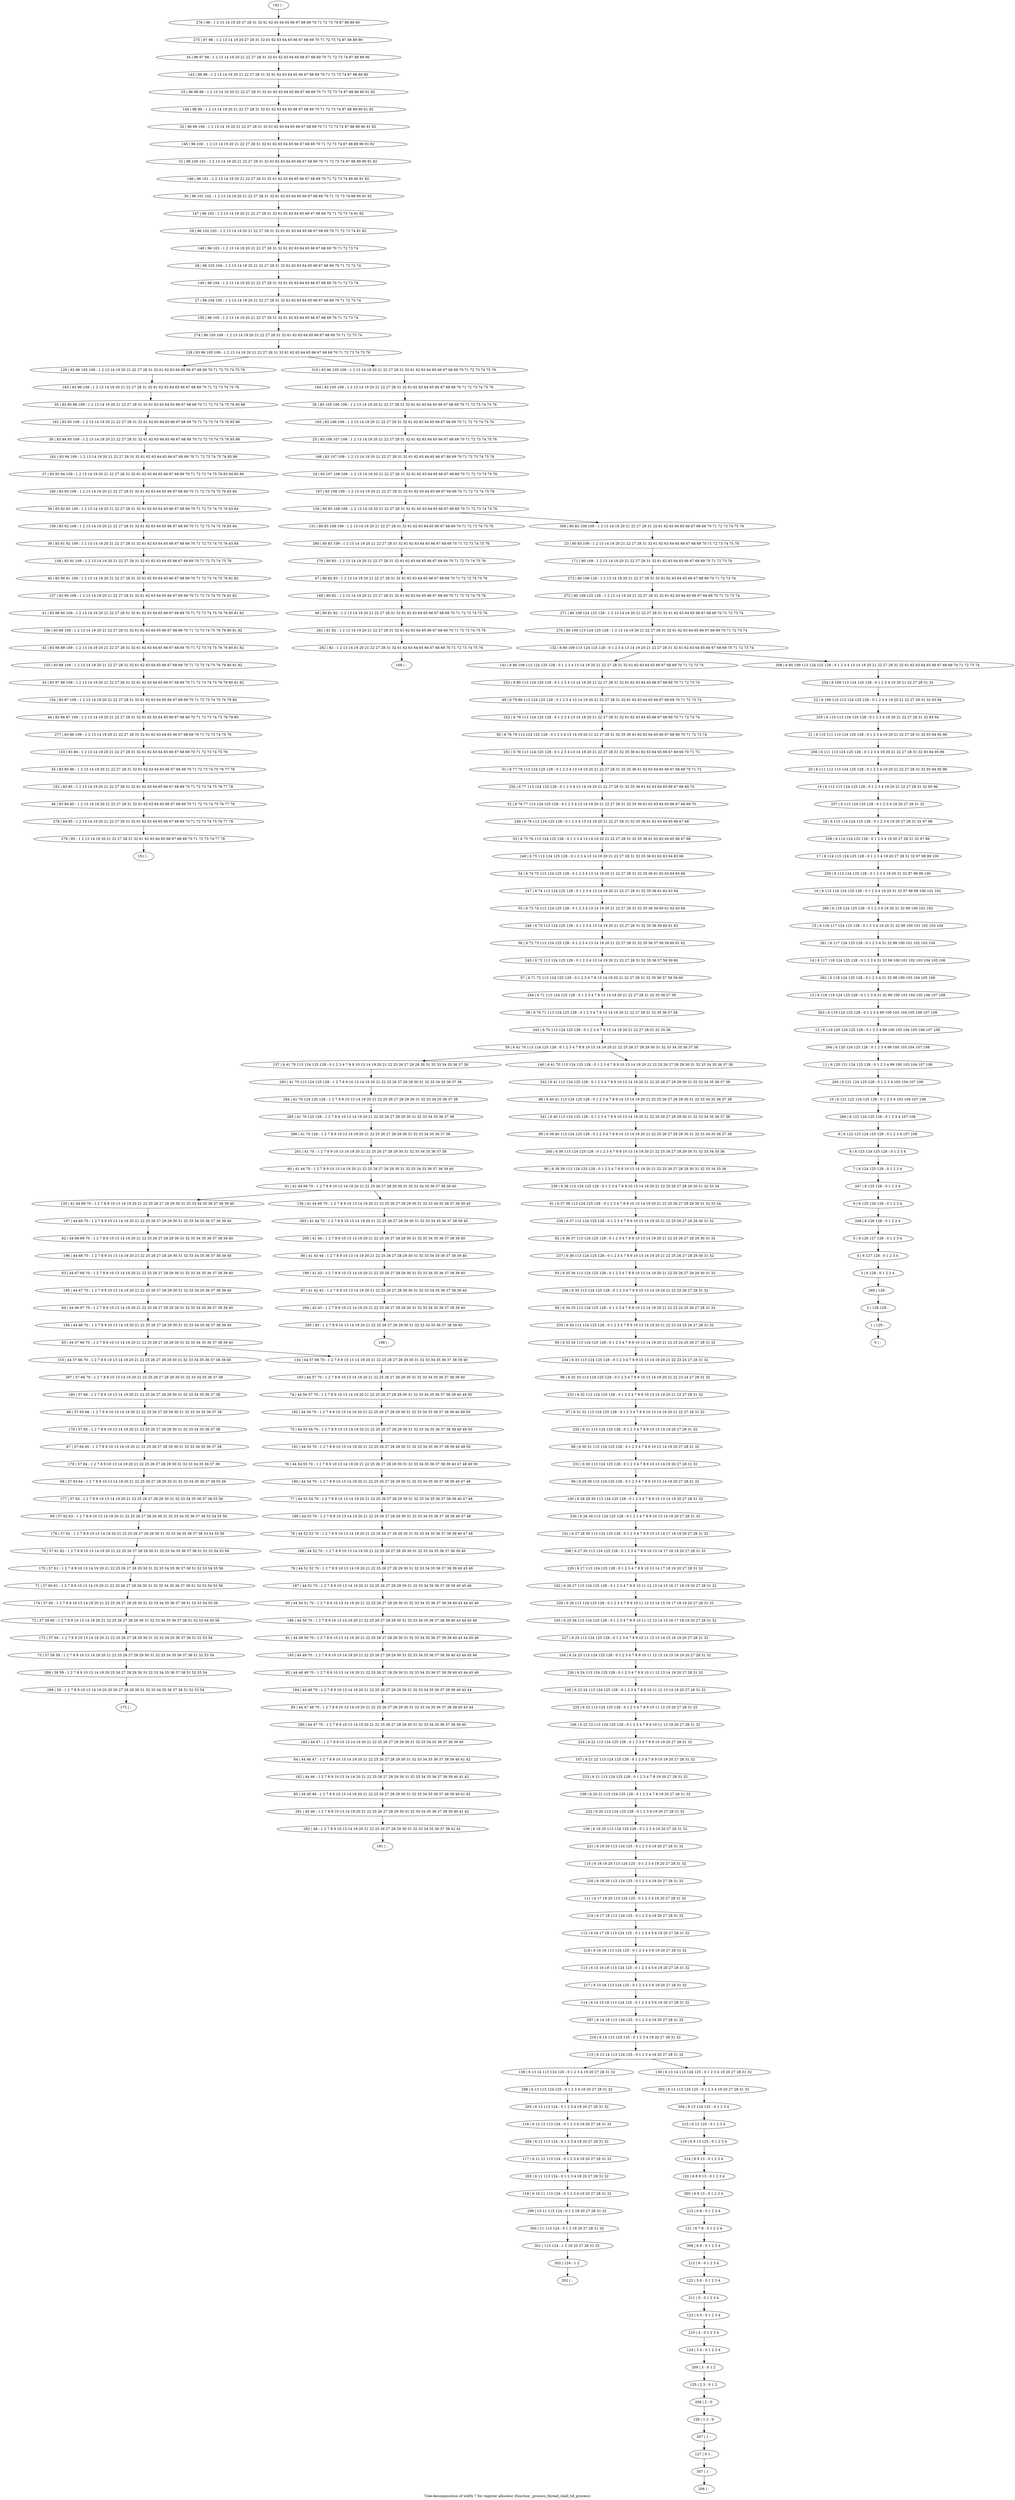 digraph G {
graph [label="Tree-decomposition of width 7 for register allocator (function _process_thread_shell_hd_process)"]
0[label="0 | : "];
1[label="1 | 129 : "];
2[label="2 | 128 129 : "];
3[label="3 | 6 128 : 0 1 2 3 4 "];
4[label="4 | 6 127 128 : 0 1 2 3 4 "];
5[label="5 | 6 126 127 128 : 0 1 2 3 4 "];
6[label="6 | 6 125 126 128 : 0 1 2 3 4 "];
7[label="7 | 6 124 125 128 : 0 1 2 3 4 "];
8[label="8 | 6 123 124 125 128 : 0 1 2 3 4 "];
9[label="9 | 6 122 123 124 125 128 : 0 1 2 3 4 107 108 "];
10[label="10 | 6 121 122 124 125 128 : 0 1 2 3 4 103 104 107 108 "];
11[label="11 | 6 120 121 124 125 128 : 0 1 2 3 4 99 100 103 104 107 108 "];
12[label="12 | 6 119 120 124 125 128 : 0 1 2 3 4 99 100 103 104 105 106 107 108 "];
13[label="13 | 6 118 119 124 125 128 : 0 1 2 3 4 31 32 99 100 103 104 105 106 107 108 "];
14[label="14 | 6 117 118 124 125 128 : 0 1 2 3 4 31 32 99 100 101 102 103 104 105 106 "];
15[label="15 | 6 116 117 124 125 128 : 0 1 2 3 4 19 20 31 32 99 100 101 102 103 104 "];
16[label="16 | 6 115 116 124 125 128 : 0 1 2 3 4 19 20 31 32 97 98 99 100 101 102 "];
17[label="17 | 6 114 115 124 125 128 : 0 1 2 3 4 19 20 27 28 31 32 97 98 99 100 "];
18[label="18 | 6 113 114 124 125 128 : 0 1 2 3 4 19 20 27 28 31 32 97 98 "];
19[label="19 | 6 112 113 124 125 128 : 0 1 2 3 4 19 20 21 22 27 28 31 32 95 96 "];
20[label="20 | 6 111 112 113 124 125 128 : 0 1 2 3 4 19 20 21 22 27 28 31 32 93 94 95 96 "];
21[label="21 | 6 110 111 113 124 125 128 : 0 1 2 3 4 19 20 21 22 27 28 31 32 93 94 95 96 "];
22[label="22 | 6 109 110 113 124 125 128 : 0 1 2 3 4 19 20 21 22 27 28 31 32 93 94 "];
23[label="23 | 80 83 109 : 1 2 13 14 19 20 21 22 27 28 31 32 61 62 63 64 65 66 67 68 69 70 71 72 73 74 75 76 "];
24[label="24 | 83 107 108 109 : 1 2 13 14 19 20 21 22 27 28 31 32 61 62 63 64 65 66 67 68 69 70 71 72 73 74 75 76 "];
25[label="25 | 83 106 107 109 : 1 2 13 14 19 20 21 22 27 28 31 32 61 62 63 64 65 66 67 68 69 70 71 72 73 74 75 76 "];
26[label="26 | 83 105 106 109 : 1 2 13 14 19 20 21 22 27 28 31 32 61 62 63 64 65 66 67 68 69 70 71 72 73 74 75 76 "];
27[label="27 | 96 104 105 : 1 2 13 14 19 20 21 22 27 28 31 32 61 62 63 64 65 66 67 68 69 70 71 72 73 74 "];
28[label="28 | 96 103 104 : 1 2 13 14 19 20 21 22 27 28 31 32 61 62 63 64 65 66 67 68 69 70 71 72 73 74 "];
29[label="29 | 96 102 103 : 1 2 13 14 19 20 21 22 27 28 31 32 61 62 63 64 65 66 67 68 69 70 71 72 73 74 91 92 "];
30[label="30 | 96 101 102 : 1 2 13 14 19 20 21 22 27 28 31 32 61 62 63 64 65 66 67 68 69 70 71 72 73 74 89 90 91 92 "];
31[label="31 | 96 100 101 : 1 2 13 14 19 20 21 22 27 28 31 32 61 62 63 64 65 66 67 68 69 70 71 72 73 74 87 88 89 90 91 92 "];
32[label="32 | 96 99 100 : 1 2 13 14 19 20 21 22 27 28 31 32 61 62 63 64 65 66 67 68 69 70 71 72 73 74 87 88 89 90 91 92 "];
33[label="33 | 96 98 99 : 1 2 13 14 19 20 21 22 27 28 31 32 61 62 63 64 65 66 67 68 69 70 71 72 73 74 87 88 89 90 91 92 "];
34[label="34 | 96 97 98 : 1 2 13 14 19 20 21 22 27 28 31 32 61 62 63 64 65 66 67 68 69 70 71 72 73 74 87 88 89 90 "];
35[label="35 | 83 95 96 109 : 1 2 13 14 19 20 21 22 27 28 31 32 61 62 63 64 65 66 67 68 69 70 71 72 73 74 75 76 85 86 "];
36[label="36 | 83 94 95 109 : 1 2 13 14 19 20 21 22 27 28 31 32 61 62 63 64 65 66 67 68 69 70 71 72 73 74 75 76 85 86 "];
37[label="37 | 83 93 94 109 : 1 2 13 14 19 20 21 22 27 28 31 32 61 62 63 64 65 66 67 68 69 70 71 72 73 74 75 76 83 84 85 86 "];
38[label="38 | 83 92 93 109 : 1 2 13 14 19 20 21 22 27 28 31 32 61 62 63 64 65 66 67 68 69 70 71 72 73 74 75 76 83 84 "];
39[label="39 | 83 91 92 109 : 1 2 13 14 19 20 21 22 27 28 31 32 61 62 63 64 65 66 67 68 69 70 71 72 73 74 75 76 83 84 "];
40[label="40 | 83 90 91 109 : 1 2 13 14 19 20 21 22 27 28 31 32 61 62 63 64 65 66 67 68 69 70 71 72 73 74 75 76 81 82 "];
41[label="41 | 83 89 90 109 : 1 2 13 14 19 20 21 22 27 28 31 32 61 62 63 64 65 66 67 68 69 70 71 72 73 74 75 76 79 80 81 82 "];
42[label="42 | 83 88 89 109 : 1 2 13 14 19 20 21 22 27 28 31 32 61 62 63 64 65 66 67 68 69 70 71 72 73 74 75 76 79 80 81 82 "];
43[label="43 | 83 87 88 109 : 1 2 13 14 19 20 21 22 27 28 31 32 61 62 63 64 65 66 67 68 69 70 71 72 73 74 75 76 79 80 81 82 "];
44[label="44 | 83 86 87 109 : 1 2 13 14 19 20 21 22 27 28 31 32 61 62 63 64 65 66 67 68 69 70 71 72 73 74 75 76 79 80 "];
45[label="45 | 83 85 86 : 1 2 13 14 19 20 21 22 27 28 31 32 61 62 63 64 65 66 67 68 69 70 71 72 73 74 75 76 77 78 "];
46[label="46 | 83 84 85 : 1 2 13 14 19 20 21 22 27 28 31 32 61 62 63 64 65 66 67 68 69 70 71 72 73 74 75 76 77 78 "];
47[label="47 | 80 82 83 : 1 2 13 14 19 20 21 22 27 28 31 32 61 62 63 64 65 66 67 68 69 70 71 72 73 74 75 76 "];
48[label="48 | 80 81 82 : 1 2 13 14 19 20 21 22 27 28 31 32 61 62 63 64 65 66 67 68 69 70 71 72 73 74 75 76 "];
49[label="49 | 6 79 80 113 124 125 128 : 0 1 2 3 4 13 14 19 20 21 22 27 28 31 32 61 62 63 64 65 66 67 68 69 70 71 72 73 74 "];
50[label="50 | 6 78 79 113 124 125 128 : 0 1 2 3 4 13 14 19 20 21 22 27 28 31 32 35 36 61 62 63 64 65 66 67 68 69 70 71 72 73 74 "];
51[label="51 | 6 77 78 113 124 125 128 : 0 1 2 3 4 13 14 19 20 21 22 27 28 31 32 35 36 61 62 63 64 65 66 67 68 69 70 71 72 "];
52[label="52 | 6 76 77 113 124 125 128 : 0 1 2 3 4 13 14 19 20 21 22 27 28 31 32 35 36 61 62 63 64 65 66 67 68 69 70 "];
53[label="53 | 6 75 76 113 124 125 128 : 0 1 2 3 4 13 14 19 20 21 22 27 28 31 32 35 36 61 62 63 64 65 66 67 68 "];
54[label="54 | 6 74 75 113 124 125 128 : 0 1 2 3 4 13 14 19 20 21 22 27 28 31 32 35 36 61 62 63 64 65 66 "];
55[label="55 | 6 73 74 113 124 125 128 : 0 1 2 3 4 13 14 19 20 21 22 27 28 31 32 35 36 59 60 61 62 63 64 "];
56[label="56 | 6 72 73 113 124 125 128 : 0 1 2 3 4 13 14 19 20 21 22 27 28 31 32 35 36 57 58 59 60 61 62 "];
57[label="57 | 6 71 72 113 124 125 128 : 0 1 2 3 4 7 8 13 14 19 20 21 22 27 28 31 32 35 36 57 58 59 60 "];
58[label="58 | 6 70 71 113 124 125 128 : 0 1 2 3 4 7 8 13 14 19 20 21 22 27 28 31 32 35 36 57 58 "];
59[label="59 | 6 41 70 113 124 125 128 : 0 1 2 3 4 7 8 9 10 13 14 19 20 21 22 25 26 27 28 29 30 31 32 33 34 35 36 37 38 "];
60[label="60 | 41 44 70 : 1 2 7 8 9 10 13 14 19 20 21 22 25 26 27 28 29 30 31 32 33 34 35 36 37 38 39 40 "];
61[label="61 | 41 44 69 70 : 1 2 7 8 9 10 13 14 19 20 21 22 25 26 27 28 29 30 31 32 33 34 35 36 37 38 39 40 "];
62[label="62 | 44 68 69 70 : 1 2 7 8 9 10 13 14 19 20 21 22 25 26 27 28 29 30 31 32 33 34 35 36 37 38 39 40 "];
63[label="63 | 44 67 68 70 : 1 2 7 8 9 10 13 14 19 20 21 22 25 26 27 28 29 30 31 32 33 34 35 36 37 38 39 40 "];
64[label="64 | 44 66 67 70 : 1 2 7 8 9 10 13 14 19 20 21 22 25 26 27 28 29 30 31 32 33 34 35 36 37 38 39 40 "];
65[label="65 | 44 57 66 70 : 1 2 7 8 9 10 13 14 19 20 21 22 25 26 27 28 29 30 31 32 33 34 35 36 37 38 39 40 "];
66[label="66 | 57 65 66 : 1 2 7 8 9 10 13 14 19 20 21 22 25 26 27 28 29 30 31 32 33 34 35 36 37 38 "];
67[label="67 | 57 64 65 : 1 2 7 8 9 10 13 14 19 20 21 22 25 26 27 28 29 30 31 32 33 34 35 36 37 38 "];
68[label="68 | 57 63 64 : 1 2 7 8 9 10 13 14 19 20 21 22 25 26 27 28 29 30 31 32 33 34 35 36 37 38 55 56 "];
69[label="69 | 57 62 63 : 1 2 7 8 9 10 13 14 19 20 21 22 25 26 27 28 29 30 31 32 33 34 35 36 37 38 53 54 55 56 "];
70[label="70 | 57 61 62 : 1 2 7 8 9 10 13 14 19 20 21 22 25 26 27 28 29 30 31 32 33 34 35 36 37 38 51 52 53 54 55 56 "];
71[label="71 | 57 60 61 : 1 2 7 8 9 10 13 14 19 20 21 22 25 26 27 28 29 30 31 32 33 34 35 36 37 38 51 52 53 54 55 56 "];
72[label="72 | 57 59 60 : 1 2 7 8 9 10 13 14 19 20 21 22 25 26 27 28 29 30 31 32 33 34 35 36 37 38 51 52 53 54 55 56 "];
73[label="73 | 57 58 59 : 1 2 7 8 9 10 13 14 19 20 21 22 25 26 27 28 29 30 31 32 33 34 35 36 37 38 51 52 53 54 "];
74[label="74 | 44 56 57 70 : 1 2 7 8 9 10 13 14 19 20 21 22 25 26 27 28 29 30 31 32 33 34 35 36 37 38 39 40 49 50 "];
75[label="75 | 44 55 56 70 : 1 2 7 8 9 10 13 14 19 20 21 22 25 26 27 28 29 30 31 32 33 34 35 36 37 38 39 40 49 50 "];
76[label="76 | 44 54 55 70 : 1 2 7 8 9 10 13 14 19 20 21 22 25 26 27 28 29 30 31 32 33 34 35 36 37 38 39 40 47 48 49 50 "];
77[label="77 | 44 53 54 70 : 1 2 7 8 9 10 13 14 19 20 21 22 25 26 27 28 29 30 31 32 33 34 35 36 37 38 39 40 47 48 "];
78[label="78 | 44 52 53 70 : 1 2 7 8 9 10 13 14 19 20 21 22 25 26 27 28 29 30 31 32 33 34 35 36 37 38 39 40 47 48 "];
79[label="79 | 44 51 52 70 : 1 2 7 8 9 10 13 14 19 20 21 22 25 26 27 28 29 30 31 32 33 34 35 36 37 38 39 40 45 46 "];
80[label="80 | 44 50 51 70 : 1 2 7 8 9 10 13 14 19 20 21 22 25 26 27 28 29 30 31 32 33 34 35 36 37 38 39 40 43 44 45 46 "];
81[label="81 | 44 49 50 70 : 1 2 7 8 9 10 13 14 19 20 21 22 25 26 27 28 29 30 31 32 33 34 35 36 37 38 39 40 43 44 45 46 "];
82[label="82 | 44 48 49 70 : 1 2 7 8 9 10 13 14 19 20 21 22 25 26 27 28 29 30 31 32 33 34 35 36 37 38 39 40 43 44 45 46 "];
83[label="83 | 44 47 48 70 : 1 2 7 8 9 10 13 14 19 20 21 22 25 26 27 28 29 30 31 32 33 34 35 36 37 38 39 40 43 44 "];
84[label="84 | 44 46 47 : 1 2 7 8 9 10 13 14 19 20 21 22 25 26 27 28 29 30 31 32 33 34 35 36 37 38 39 40 41 42 "];
85[label="85 | 44 45 46 : 1 2 7 8 9 10 13 14 19 20 21 22 25 26 27 28 29 30 31 32 33 34 35 36 37 38 39 40 41 42 "];
86[label="86 | 41 43 44 : 1 2 7 8 9 10 13 14 19 20 21 22 25 26 27 28 29 30 31 32 33 34 35 36 37 38 39 40 "];
87[label="87 | 41 42 43 : 1 2 7 8 9 10 13 14 19 20 21 22 25 26 27 28 29 30 31 32 33 34 35 36 37 38 39 40 "];
88[label="88 | 6 40 41 113 124 125 128 : 0 1 2 3 4 7 8 9 10 13 14 19 20 21 22 25 26 27 28 29 30 31 32 33 34 35 36 37 38 "];
89[label="89 | 6 39 40 113 124 125 128 : 0 1 2 3 4 7 8 9 10 13 14 19 20 21 22 25 26 27 28 29 30 31 32 33 34 35 36 37 38 "];
90[label="90 | 6 38 39 113 124 125 128 : 0 1 2 3 4 7 8 9 10 13 14 19 20 21 22 25 26 27 28 29 30 31 32 33 34 35 36 "];
91[label="91 | 6 37 38 113 124 125 128 : 0 1 2 3 4 7 8 9 10 13 14 19 20 21 22 25 26 27 28 29 30 31 32 33 34 "];
92[label="92 | 6 36 37 113 124 125 128 : 0 1 2 3 4 7 8 9 10 13 14 19 20 21 22 25 26 27 28 29 30 31 32 "];
93[label="93 | 6 35 36 113 124 125 128 : 0 1 2 3 4 7 8 9 10 13 14 19 20 21 22 25 26 27 28 29 30 31 32 "];
94[label="94 | 6 34 35 113 124 125 128 : 0 1 2 3 4 7 8 9 10 13 14 19 20 21 22 23 24 25 26 27 28 31 32 "];
95[label="95 | 6 33 34 113 124 125 128 : 0 1 2 3 4 7 8 9 10 13 14 19 20 21 22 23 24 25 26 27 28 31 32 "];
96[label="96 | 6 32 33 113 124 125 128 : 0 1 2 3 4 7 8 9 10 13 14 19 20 21 22 23 24 27 28 31 32 "];
97[label="97 | 6 31 32 113 124 125 128 : 0 1 2 3 4 7 8 9 10 13 14 19 20 21 22 27 28 31 32 "];
98[label="98 | 6 30 31 113 124 125 128 : 0 1 2 3 4 7 8 9 10 13 14 19 20 27 28 31 32 "];
99[label="99 | 6 29 30 113 124 125 128 : 0 1 2 3 4 7 8 9 10 13 14 19 20 27 28 31 32 "];
100[label="100 | 6 28 29 30 113 124 125 128 : 0 1 2 3 4 7 8 9 10 13 14 19 20 27 28 31 32 "];
101[label="101 | 6 27 28 30 113 124 125 128 : 0 1 2 3 4 7 8 9 10 13 14 17 18 19 20 27 28 31 32 "];
102[label="102 | 6 26 27 113 124 125 128 : 0 1 2 3 4 7 8 9 10 11 12 13 14 15 16 17 18 19 20 27 28 31 32 "];
103[label="103 | 6 25 26 113 124 125 128 : 0 1 2 3 4 7 8 9 10 11 12 13 14 15 16 17 18 19 20 27 28 31 32 "];
104[label="104 | 6 24 25 113 124 125 128 : 0 1 2 3 4 7 8 9 10 11 12 13 14 15 16 19 20 27 28 31 32 "];
105[label="105 | 6 23 24 113 124 125 128 : 0 1 2 3 4 7 8 9 10 11 12 13 14 19 20 27 28 31 32 "];
106[label="106 | 6 22 23 113 124 125 128 : 0 1 2 3 4 7 8 9 10 11 12 19 20 27 28 31 32 "];
107[label="107 | 6 21 22 113 124 125 128 : 0 1 2 3 4 7 8 9 10 19 20 27 28 31 32 "];
108[label="108 | 6 20 21 113 124 125 128 : 0 1 2 3 4 7 8 19 20 27 28 31 32 "];
109[label="109 | 6 19 20 113 124 125 128 : 0 1 2 3 4 19 20 27 28 31 32 "];
110[label="110 | 6 18 19 20 113 124 125 : 0 1 2 3 4 19 20 27 28 31 32 "];
111[label="111 | 6 17 18 20 113 124 125 : 0 1 2 3 4 19 20 27 28 31 32 "];
112[label="112 | 6 16 17 18 113 124 125 : 0 1 2 3 4 5 6 19 20 27 28 31 32 "];
113[label="113 | 6 15 16 18 113 124 125 : 0 1 2 3 4 5 6 19 20 27 28 31 32 "];
114[label="114 | 6 14 15 18 113 124 125 : 0 1 2 3 4 5 6 19 20 27 28 31 32 "];
115[label="115 | 6 13 14 113 124 125 : 0 1 2 3 4 19 20 27 28 31 32 "];
116[label="116 | 6 12 13 113 124 : 0 1 2 3 4 19 20 27 28 31 32 "];
117[label="117 | 6 11 12 113 124 : 0 1 2 3 4 19 20 27 28 31 32 "];
118[label="118 | 6 10 11 113 124 : 0 1 2 3 4 19 20 27 28 31 32 "];
119[label="119 | 6 9 13 125 : 0 1 2 3 4 "];
120[label="120 | 6 8 9 13 : 0 1 2 3 4 "];
121[label="121 | 6 7 8 : 0 1 2 3 4 "];
122[label="122 | 5 6 : 0 1 2 3 4 "];
123[label="123 | 4 5 : 0 1 2 3 4 "];
124[label="124 | 3 4 : 0 1 2 3 4 "];
125[label="125 | 2 3 : 0 1 2 "];
126[label="126 | 1 2 : 0 "];
127[label="127 | 0 1 : "];
128[label="128 | 83 96 105 109 : 1 2 13 14 19 20 21 22 27 28 31 32 61 62 63 64 65 66 67 68 69 70 71 72 73 74 75 76 "];
129[label="129 | 83 96 105 109 : 1 2 13 14 19 20 21 22 27 28 31 32 61 62 63 64 65 66 67 68 69 70 71 72 73 74 75 76 "];
130[label="130 | 80 83 108 109 : 1 2 13 14 19 20 21 22 27 28 31 32 61 62 63 64 65 66 67 68 69 70 71 72 73 74 75 76 "];
131[label="131 | 80 83 108 109 : 1 2 13 14 19 20 21 22 27 28 31 32 61 62 63 64 65 66 67 68 69 70 71 72 73 74 75 76 "];
132[label="132 | 6 80 109 113 124 125 128 : 0 1 2 3 4 13 14 19 20 21 22 27 28 31 32 61 62 63 64 65 66 67 68 69 70 71 72 73 74 "];
133[label="133 | 44 57 66 70 : 1 2 7 8 9 10 13 14 19 20 21 22 25 26 27 28 29 30 31 32 33 34 35 36 37 38 39 40 "];
134[label="134 | 44 57 66 70 : 1 2 7 8 9 10 13 14 19 20 21 22 25 26 27 28 29 30 31 32 33 34 35 36 37 38 39 40 "];
135[label="135 | 41 44 69 70 : 1 2 7 8 9 10 13 14 19 20 21 22 25 26 27 28 29 30 31 32 33 34 35 36 37 38 39 40 "];
136[label="136 | 41 44 69 70 : 1 2 7 8 9 10 13 14 19 20 21 22 25 26 27 28 29 30 31 32 33 34 35 36 37 38 39 40 "];
137[label="137 | 6 41 70 113 124 125 128 : 0 1 2 3 4 7 8 9 10 13 14 19 20 21 22 25 26 27 28 29 30 31 32 33 34 35 36 37 38 "];
138[label="138 | 6 13 14 113 124 125 : 0 1 2 3 4 19 20 27 28 31 32 "];
139[label="139 | 6 13 14 113 124 125 : 0 1 2 3 4 19 20 27 28 31 32 "];
140[label="140 | 6 41 70 113 124 125 128 : 0 1 2 3 4 7 8 9 10 13 14 19 20 21 22 25 26 27 28 29 30 31 32 33 34 35 36 37 38 "];
141[label="141 | 6 80 109 113 124 125 128 : 0 1 2 3 4 13 14 19 20 21 22 27 28 31 32 61 62 63 64 65 66 67 68 69 70 71 72 73 74 "];
142[label="142 | : "];
143[label="143 | 96 98 : 1 2 13 14 19 20 21 22 27 28 31 32 61 62 63 64 65 66 67 68 69 70 71 72 73 74 87 88 89 90 "];
144[label="144 | 96 99 : 1 2 13 14 19 20 21 22 27 28 31 32 61 62 63 64 65 66 67 68 69 70 71 72 73 74 87 88 89 90 91 92 "];
145[label="145 | 96 100 : 1 2 13 14 19 20 21 22 27 28 31 32 61 62 63 64 65 66 67 68 69 70 71 72 73 74 87 88 89 90 91 92 "];
146[label="146 | 96 101 : 1 2 13 14 19 20 21 22 27 28 31 32 61 62 63 64 65 66 67 68 69 70 71 72 73 74 89 90 91 92 "];
147[label="147 | 96 102 : 1 2 13 14 19 20 21 22 27 28 31 32 61 62 63 64 65 66 67 68 69 70 71 72 73 74 91 92 "];
148[label="148 | 96 103 : 1 2 13 14 19 20 21 22 27 28 31 32 61 62 63 64 65 66 67 68 69 70 71 72 73 74 "];
149[label="149 | 96 104 : 1 2 13 14 19 20 21 22 27 28 31 32 61 62 63 64 65 66 67 68 69 70 71 72 73 74 "];
150[label="150 | 96 105 : 1 2 13 14 19 20 21 22 27 28 31 32 61 62 63 64 65 66 67 68 69 70 71 72 73 74 "];
151[label="151 | : "];
152[label="152 | 83 85 : 1 2 13 14 19 20 21 22 27 28 31 32 61 62 63 64 65 66 67 68 69 70 71 72 73 74 75 76 77 78 "];
153[label="153 | 83 86 : 1 2 13 14 19 20 21 22 27 28 31 32 61 62 63 64 65 66 67 68 69 70 71 72 73 74 75 76 "];
154[label="154 | 83 87 109 : 1 2 13 14 19 20 21 22 27 28 31 32 61 62 63 64 65 66 67 68 69 70 71 72 73 74 75 76 79 80 "];
155[label="155 | 83 88 109 : 1 2 13 14 19 20 21 22 27 28 31 32 61 62 63 64 65 66 67 68 69 70 71 72 73 74 75 76 79 80 81 82 "];
156[label="156 | 83 89 109 : 1 2 13 14 19 20 21 22 27 28 31 32 61 62 63 64 65 66 67 68 69 70 71 72 73 74 75 76 79 80 81 82 "];
157[label="157 | 83 90 109 : 1 2 13 14 19 20 21 22 27 28 31 32 61 62 63 64 65 66 67 68 69 70 71 72 73 74 75 76 81 82 "];
158[label="158 | 83 91 109 : 1 2 13 14 19 20 21 22 27 28 31 32 61 62 63 64 65 66 67 68 69 70 71 72 73 74 75 76 "];
159[label="159 | 83 92 109 : 1 2 13 14 19 20 21 22 27 28 31 32 61 62 63 64 65 66 67 68 69 70 71 72 73 74 75 76 83 84 "];
160[label="160 | 83 93 109 : 1 2 13 14 19 20 21 22 27 28 31 32 61 62 63 64 65 66 67 68 69 70 71 72 73 74 75 76 83 84 "];
161[label="161 | 83 94 109 : 1 2 13 14 19 20 21 22 27 28 31 32 61 62 63 64 65 66 67 68 69 70 71 72 73 74 75 76 85 86 "];
162[label="162 | 83 95 109 : 1 2 13 14 19 20 21 22 27 28 31 32 61 62 63 64 65 66 67 68 69 70 71 72 73 74 75 76 85 86 "];
163[label="163 | 83 96 109 : 1 2 13 14 19 20 21 22 27 28 31 32 61 62 63 64 65 66 67 68 69 70 71 72 73 74 75 76 "];
164[label="164 | 83 105 109 : 1 2 13 14 19 20 21 22 27 28 31 32 61 62 63 64 65 66 67 68 69 70 71 72 73 74 75 76 "];
165[label="165 | 83 106 109 : 1 2 13 14 19 20 21 22 27 28 31 32 61 62 63 64 65 66 67 68 69 70 71 72 73 74 75 76 "];
166[label="166 | 83 107 109 : 1 2 13 14 19 20 21 22 27 28 31 32 61 62 63 64 65 66 67 68 69 70 71 72 73 74 75 76 "];
167[label="167 | 83 108 109 : 1 2 13 14 19 20 21 22 27 28 31 32 61 62 63 64 65 66 67 68 69 70 71 72 73 74 75 76 "];
168[label="168 | : "];
169[label="169 | 80 82 : 1 2 13 14 19 20 21 22 27 28 31 32 61 62 63 64 65 66 67 68 69 70 71 72 73 74 75 76 "];
170[label="170 | 80 83 : 1 2 13 14 19 20 21 22 27 28 31 32 61 62 63 64 65 66 67 68 69 70 71 72 73 74 75 76 "];
171[label="171 | 80 109 : 1 2 13 14 19 20 21 22 27 28 31 32 61 62 63 64 65 66 67 68 69 70 71 72 73 74 "];
172[label="172 | : "];
173[label="173 | 57 59 : 1 2 7 8 9 10 13 14 19 20 21 22 25 26 27 28 29 30 31 32 33 34 35 36 37 38 51 52 53 54 "];
174[label="174 | 57 60 : 1 2 7 8 9 10 13 14 19 20 21 22 25 26 27 28 29 30 31 32 33 34 35 36 37 38 51 52 53 54 55 56 "];
175[label="175 | 57 61 : 1 2 7 8 9 10 13 14 19 20 21 22 25 26 27 28 29 30 31 32 33 34 35 36 37 38 51 52 53 54 55 56 "];
176[label="176 | 57 62 : 1 2 7 8 9 10 13 14 19 20 21 22 25 26 27 28 29 30 31 32 33 34 35 36 37 38 53 54 55 56 "];
177[label="177 | 57 63 : 1 2 7 8 9 10 13 14 19 20 21 22 25 26 27 28 29 30 31 32 33 34 35 36 37 38 55 56 "];
178[label="178 | 57 64 : 1 2 7 8 9 10 13 14 19 20 21 22 25 26 27 28 29 30 31 32 33 34 35 36 37 38 "];
179[label="179 | 57 65 : 1 2 7 8 9 10 13 14 19 20 21 22 25 26 27 28 29 30 31 32 33 34 35 36 37 38 "];
180[label="180 | 57 66 : 1 2 7 8 9 10 13 14 19 20 21 22 25 26 27 28 29 30 31 32 33 34 35 36 37 38 "];
181[label="181 | : "];
182[label="182 | 44 46 : 1 2 7 8 9 10 13 14 19 20 21 22 25 26 27 28 29 30 31 32 33 34 35 36 37 38 39 40 41 42 "];
183[label="183 | 44 47 : 1 2 7 8 9 10 13 14 19 20 21 22 25 26 27 28 29 30 31 32 33 34 35 36 37 38 39 40 "];
184[label="184 | 44 48 70 : 1 2 7 8 9 10 13 14 19 20 21 22 25 26 27 28 29 30 31 32 33 34 35 36 37 38 39 40 43 44 "];
185[label="185 | 44 49 70 : 1 2 7 8 9 10 13 14 19 20 21 22 25 26 27 28 29 30 31 32 33 34 35 36 37 38 39 40 43 44 45 46 "];
186[label="186 | 44 50 70 : 1 2 7 8 9 10 13 14 19 20 21 22 25 26 27 28 29 30 31 32 33 34 35 36 37 38 39 40 43 44 45 46 "];
187[label="187 | 44 51 70 : 1 2 7 8 9 10 13 14 19 20 21 22 25 26 27 28 29 30 31 32 33 34 35 36 37 38 39 40 45 46 "];
188[label="188 | 44 52 70 : 1 2 7 8 9 10 13 14 19 20 21 22 25 26 27 28 29 30 31 32 33 34 35 36 37 38 39 40 "];
189[label="189 | 44 53 70 : 1 2 7 8 9 10 13 14 19 20 21 22 25 26 27 28 29 30 31 32 33 34 35 36 37 38 39 40 47 48 "];
190[label="190 | 44 54 70 : 1 2 7 8 9 10 13 14 19 20 21 22 25 26 27 28 29 30 31 32 33 34 35 36 37 38 39 40 47 48 "];
191[label="191 | 44 55 70 : 1 2 7 8 9 10 13 14 19 20 21 22 25 26 27 28 29 30 31 32 33 34 35 36 37 38 39 40 49 50 "];
192[label="192 | 44 56 70 : 1 2 7 8 9 10 13 14 19 20 21 22 25 26 27 28 29 30 31 32 33 34 35 36 37 38 39 40 49 50 "];
193[label="193 | 44 57 70 : 1 2 7 8 9 10 13 14 19 20 21 22 25 26 27 28 29 30 31 32 33 34 35 36 37 38 39 40 "];
194[label="194 | 44 66 70 : 1 2 7 8 9 10 13 14 19 20 21 22 25 26 27 28 29 30 31 32 33 34 35 36 37 38 39 40 "];
195[label="195 | 44 67 70 : 1 2 7 8 9 10 13 14 19 20 21 22 25 26 27 28 29 30 31 32 33 34 35 36 37 38 39 40 "];
196[label="196 | 44 68 70 : 1 2 7 8 9 10 13 14 19 20 21 22 25 26 27 28 29 30 31 32 33 34 35 36 37 38 39 40 "];
197[label="197 | 44 69 70 : 1 2 7 8 9 10 13 14 19 20 21 22 25 26 27 28 29 30 31 32 33 34 35 36 37 38 39 40 "];
198[label="198 | : "];
199[label="199 | 41 43 : 1 2 7 8 9 10 13 14 19 20 21 22 25 26 27 28 29 30 31 32 33 34 35 36 37 38 39 40 "];
200[label="200 | 41 44 : 1 2 7 8 9 10 13 14 19 20 21 22 25 26 27 28 29 30 31 32 33 34 35 36 37 38 39 40 "];
201[label="201 | 41 70 : 1 2 7 8 9 10 13 14 19 20 21 22 25 26 27 28 29 30 31 32 33 34 35 36 37 38 "];
202[label="202 | : "];
203[label="203 | 6 11 113 124 : 0 1 2 3 4 19 20 27 28 31 32 "];
204[label="204 | 6 12 113 124 : 0 1 2 3 4 19 20 27 28 31 32 "];
205[label="205 | 6 13 113 124 : 0 1 2 3 4 19 20 27 28 31 32 "];
206[label="206 | : "];
207[label="207 | 1 : "];
208[label="208 | 2 : 0 "];
209[label="209 | 3 : 0 1 2 "];
210[label="210 | 4 : 0 1 2 3 4 "];
211[label="211 | 5 : 0 1 2 3 4 "];
212[label="212 | 6 : 0 1 2 3 4 "];
213[label="213 | 6 8 : 0 1 2 3 4 "];
214[label="214 | 6 9 13 : 0 1 2 3 4 "];
215[label="215 | 6 13 125 : 0 1 2 3 4 "];
216[label="216 | 6 14 113 124 125 : 0 1 2 3 4 19 20 27 28 31 32 "];
217[label="217 | 6 15 18 113 124 125 : 0 1 2 3 4 5 6 19 20 27 28 31 32 "];
218[label="218 | 6 16 18 113 124 125 : 0 1 2 3 4 5 6 19 20 27 28 31 32 "];
219[label="219 | 6 17 18 113 124 125 : 0 1 2 3 4 19 20 27 28 31 32 "];
220[label="220 | 6 18 20 113 124 125 : 0 1 2 3 4 19 20 27 28 31 32 "];
221[label="221 | 6 19 20 113 124 125 : 0 1 2 3 4 19 20 27 28 31 32 "];
222[label="222 | 6 20 113 124 125 128 : 0 1 2 3 4 19 20 27 28 31 32 "];
223[label="223 | 6 21 113 124 125 128 : 0 1 2 3 4 7 8 19 20 27 28 31 32 "];
224[label="224 | 6 22 113 124 125 128 : 0 1 2 3 4 7 8 9 10 19 20 27 28 31 32 "];
225[label="225 | 6 23 113 124 125 128 : 0 1 2 3 4 7 8 9 10 11 12 19 20 27 28 31 32 "];
226[label="226 | 6 24 113 124 125 128 : 0 1 2 3 4 7 8 9 10 11 12 13 14 19 20 27 28 31 32 "];
227[label="227 | 6 25 113 124 125 128 : 0 1 2 3 4 7 8 9 10 11 12 13 14 15 16 19 20 27 28 31 32 "];
228[label="228 | 6 26 113 124 125 128 : 0 1 2 3 4 7 8 9 10 11 12 13 14 15 16 17 18 19 20 27 28 31 32 "];
229[label="229 | 6 27 113 124 125 128 : 0 1 2 3 4 7 8 9 10 13 14 17 18 19 20 27 28 31 32 "];
230[label="230 | 6 28 30 113 124 125 128 : 0 1 2 3 4 7 8 9 10 13 14 19 20 27 28 31 32 "];
231[label="231 | 6 30 113 124 125 128 : 0 1 2 3 4 7 8 9 10 13 14 19 20 27 28 31 32 "];
232[label="232 | 6 31 113 124 125 128 : 0 1 2 3 4 7 8 9 10 13 14 19 20 27 28 31 32 "];
233[label="233 | 6 32 113 124 125 128 : 0 1 2 3 4 7 8 9 10 13 14 19 20 21 22 27 28 31 32 "];
234[label="234 | 6 33 113 124 125 128 : 0 1 2 3 4 7 8 9 10 13 14 19 20 21 22 23 24 27 28 31 32 "];
235[label="235 | 6 34 113 124 125 128 : 0 1 2 3 4 7 8 9 10 13 14 19 20 21 22 23 24 25 26 27 28 31 32 "];
236[label="236 | 6 35 113 124 125 128 : 0 1 2 3 4 7 8 9 10 13 14 19 20 21 22 25 26 27 28 31 32 "];
237[label="237 | 6 36 113 124 125 128 : 0 1 2 3 4 7 8 9 10 13 14 19 20 21 22 25 26 27 28 29 30 31 32 "];
238[label="238 | 6 37 113 124 125 128 : 0 1 2 3 4 7 8 9 10 13 14 19 20 21 22 25 26 27 28 29 30 31 32 "];
239[label="239 | 6 38 113 124 125 128 : 0 1 2 3 4 7 8 9 10 13 14 19 20 21 22 25 26 27 28 29 30 31 32 33 34 "];
240[label="240 | 6 39 113 124 125 128 : 0 1 2 3 4 7 8 9 10 13 14 19 20 21 22 25 26 27 28 29 30 31 32 33 34 35 36 "];
241[label="241 | 6 40 113 124 125 128 : 0 1 2 3 4 7 8 9 10 13 14 19 20 21 22 25 26 27 28 29 30 31 32 33 34 35 36 37 38 "];
242[label="242 | 6 41 113 124 125 128 : 0 1 2 3 4 7 8 9 10 13 14 19 20 21 22 25 26 27 28 29 30 31 32 33 34 35 36 37 38 "];
243[label="243 | 6 70 113 124 125 128 : 0 1 2 3 4 7 8 13 14 19 20 21 22 27 28 31 32 35 36 "];
244[label="244 | 6 71 113 124 125 128 : 0 1 2 3 4 7 8 13 14 19 20 21 22 27 28 31 32 35 36 57 58 "];
245[label="245 | 6 72 113 124 125 128 : 0 1 2 3 4 13 14 19 20 21 22 27 28 31 32 35 36 57 58 59 60 "];
246[label="246 | 6 73 113 124 125 128 : 0 1 2 3 4 13 14 19 20 21 22 27 28 31 32 35 36 59 60 61 62 "];
247[label="247 | 6 74 113 124 125 128 : 0 1 2 3 4 13 14 19 20 21 22 27 28 31 32 35 36 61 62 63 64 "];
248[label="248 | 6 75 113 124 125 128 : 0 1 2 3 4 13 14 19 20 21 22 27 28 31 32 35 36 61 62 63 64 65 66 "];
249[label="249 | 6 76 113 124 125 128 : 0 1 2 3 4 13 14 19 20 21 22 27 28 31 32 35 36 61 62 63 64 65 66 67 68 "];
250[label="250 | 6 77 113 124 125 128 : 0 1 2 3 4 13 14 19 20 21 22 27 28 31 32 35 36 61 62 63 64 65 66 67 68 69 70 "];
251[label="251 | 6 78 113 124 125 128 : 0 1 2 3 4 13 14 19 20 21 22 27 28 31 32 35 36 61 62 63 64 65 66 67 68 69 70 71 72 "];
252[label="252 | 6 79 113 124 125 128 : 0 1 2 3 4 13 14 19 20 21 22 27 28 31 32 61 62 63 64 65 66 67 68 69 70 71 72 73 74 "];
253[label="253 | 6 80 113 124 125 128 : 0 1 2 3 4 13 14 19 20 21 22 27 28 31 32 61 62 63 64 65 66 67 68 69 70 71 72 73 74 "];
254[label="254 | 6 109 113 124 125 128 : 0 1 2 3 4 19 20 21 22 27 28 31 32 "];
255[label="255 | 6 110 113 124 125 128 : 0 1 2 3 4 19 20 21 22 27 28 31 32 93 94 "];
256[label="256 | 6 111 113 124 125 128 : 0 1 2 3 4 19 20 21 22 27 28 31 32 93 94 95 96 "];
257[label="257 | 6 113 124 125 128 : 0 1 2 3 4 19 20 27 28 31 32 "];
258[label="258 | 6 114 124 125 128 : 0 1 2 3 4 19 20 27 28 31 32 97 98 "];
259[label="259 | 6 115 124 125 128 : 0 1 2 3 4 19 20 31 32 97 98 99 100 "];
260[label="260 | 6 116 124 125 128 : 0 1 2 3 4 19 20 31 32 99 100 101 102 "];
261[label="261 | 6 117 124 125 128 : 0 1 2 3 4 31 32 99 100 101 102 103 104 "];
262[label="262 | 6 118 124 125 128 : 0 1 2 3 4 31 32 99 100 103 104 105 106 "];
263[label="263 | 6 119 124 125 128 : 0 1 2 3 4 99 100 103 104 105 106 107 108 "];
264[label="264 | 6 120 124 125 128 : 0 1 2 3 4 99 100 103 104 107 108 "];
265[label="265 | 6 121 124 125 128 : 0 1 2 3 4 103 104 107 108 "];
266[label="266 | 6 122 124 125 128 : 0 1 2 3 4 107 108 "];
267[label="267 | 6 125 128 : 0 1 2 3 4 "];
268[label="268 | 6 126 128 : 0 1 2 3 4 "];
269[label="269 | 128 : "];
270[label="270 | 80 109 113 124 125 128 : 1 2 13 14 19 20 21 22 27 28 31 32 61 62 63 64 65 66 67 68 69 70 71 72 73 74 "];
271[label="271 | 80 109 124 125 128 : 1 2 13 14 19 20 21 22 27 28 31 32 61 62 63 64 65 66 67 68 69 70 71 72 73 74 "];
272[label="272 | 80 109 125 128 : 1 2 13 14 19 20 21 22 27 28 31 32 61 62 63 64 65 66 67 68 69 70 71 72 73 74 "];
273[label="273 | 80 109 128 : 1 2 13 14 19 20 21 22 27 28 31 32 61 62 63 64 65 66 67 68 69 70 71 72 73 74 "];
274[label="274 | 96 105 109 : 1 2 13 14 19 20 21 22 27 28 31 32 61 62 63 64 65 66 67 68 69 70 71 72 73 74 "];
275[label="275 | 97 98 : 1 2 13 14 19 20 27 28 31 32 61 62 63 64 65 66 67 68 69 70 71 72 73 74 87 88 89 90 "];
276[label="276 | 98 : 1 2 13 14 19 20 27 28 31 32 61 62 63 64 65 66 67 68 69 70 71 72 73 74 87 88 89 90 "];
277[label="277 | 83 86 109 : 1 2 13 14 19 20 21 22 27 28 31 32 61 62 63 64 65 66 67 68 69 70 71 72 73 74 75 76 "];
278[label="278 | 84 85 : 1 2 13 14 19 20 21 22 27 28 31 32 61 62 63 64 65 66 67 68 69 70 71 72 73 74 75 76 77 78 "];
279[label="279 | 85 : 1 2 13 14 19 20 21 22 27 28 31 32 61 62 63 64 65 66 67 68 69 70 71 72 73 74 77 78 "];
280[label="280 | 80 83 109 : 1 2 13 14 19 20 21 22 27 28 31 32 61 62 63 64 65 66 67 68 69 70 71 72 73 74 75 76 "];
281[label="281 | 81 82 : 1 2 13 14 19 20 21 22 27 28 31 32 61 62 63 64 65 66 67 68 69 70 71 72 73 74 75 76 "];
282[label="282 | 82 : 1 2 13 14 19 20 21 22 27 28 31 32 61 62 63 64 65 66 67 68 69 70 71 72 73 74 75 76 "];
283[label="283 | 41 70 113 124 125 128 : 1 2 7 8 9 10 13 14 19 20 21 22 25 26 27 28 29 30 31 32 33 34 35 36 37 38 "];
284[label="284 | 41 70 124 125 128 : 1 2 7 8 9 10 13 14 19 20 21 22 25 26 27 28 29 30 31 32 33 34 35 36 37 38 "];
285[label="285 | 41 70 125 128 : 1 2 7 8 9 10 13 14 19 20 21 22 25 26 27 28 29 30 31 32 33 34 35 36 37 38 "];
286[label="286 | 41 70 128 : 1 2 7 8 9 10 13 14 19 20 21 22 25 26 27 28 29 30 31 32 33 34 35 36 37 38 "];
287[label="287 | 57 66 70 : 1 2 7 8 9 10 13 14 19 20 21 22 25 26 27 28 29 30 31 32 33 34 35 36 37 38 "];
288[label="288 | 58 59 : 1 2 7 8 9 10 13 14 19 20 25 26 27 28 29 30 31 32 33 34 35 36 37 38 51 52 53 54 "];
289[label="289 | 59 : 1 2 7 8 9 10 13 14 19 20 25 26 27 28 29 30 31 32 33 34 35 36 37 38 51 52 53 54 "];
290[label="290 | 44 47 70 : 1 2 7 8 9 10 13 14 19 20 21 22 25 26 27 28 29 30 31 32 33 34 35 36 37 38 39 40 "];
291[label="291 | 45 46 : 1 2 7 8 9 10 13 14 19 20 21 22 25 26 27 28 29 30 31 32 33 34 35 36 37 38 39 40 41 42 "];
292[label="292 | 46 : 1 2 7 8 9 10 13 14 19 20 21 22 25 26 27 28 29 30 31 32 33 34 35 36 37 38 41 42 "];
293[label="293 | 41 44 70 : 1 2 7 8 9 10 13 14 19 20 21 22 25 26 27 28 29 30 31 32 33 34 35 36 37 38 39 40 "];
294[label="294 | 42 43 : 1 2 7 8 9 10 13 14 19 20 21 22 25 26 27 28 29 30 31 32 33 34 35 36 37 38 39 40 "];
295[label="295 | 43 : 1 2 7 8 9 10 13 14 19 20 21 22 25 26 27 28 29 30 31 32 33 34 35 36 37 38 39 40 "];
296[label="296 | 6 27 30 113 124 125 128 : 0 1 2 3 4 7 8 9 10 13 14 17 18 19 20 27 28 31 32 "];
297[label="297 | 6 14 18 113 124 125 : 0 1 2 3 4 19 20 27 28 31 32 "];
298[label="298 | 6 13 113 124 125 : 0 1 2 3 4 19 20 27 28 31 32 "];
299[label="299 | 10 11 113 124 : 0 1 2 19 20 27 28 31 32 "];
300[label="300 | 11 113 124 : 0 1 2 19 20 27 28 31 32 "];
301[label="301 | 113 124 : 1 2 19 20 27 28 31 32 "];
302[label="302 | 124 : 1 2 "];
303[label="303 | 6 13 113 124 125 : 0 1 2 3 4 19 20 27 28 31 32 "];
304[label="304 | 6 13 124 125 : 0 1 2 3 4 "];
305[label="305 | 6 8 13 : 0 1 2 3 4 "];
306[label="306 | 6 8 : 0 1 2 3 4 "];
307[label="307 | 1 : "];
308[label="308 | 6 80 109 113 124 125 128 : 0 1 2 3 4 13 14 19 20 21 22 27 28 31 32 61 62 63 64 65 66 67 68 69 70 71 72 73 74 "];
309[label="309 | 80 83 108 109 : 1 2 13 14 19 20 21 22 27 28 31 32 61 62 63 64 65 66 67 68 69 70 71 72 73 74 75 76 "];
310[label="310 | 83 96 105 109 : 1 2 13 14 19 20 21 22 27 28 31 32 61 62 63 64 65 66 67 68 69 70 71 72 73 74 75 76 "];
60->61 ;
99->100 ;
65->133 ;
65->134 ;
61->135 ;
61->136 ;
59->137 ;
115->138 ;
115->139 ;
59->140 ;
152->46 ;
45->152 ;
153->45 ;
154->44 ;
43->154 ;
155->43 ;
42->155 ;
156->42 ;
41->156 ;
157->41 ;
40->157 ;
158->40 ;
39->158 ;
159->39 ;
38->159 ;
160->38 ;
37->160 ;
161->37 ;
36->161 ;
162->36 ;
35->162 ;
163->35 ;
129->163 ;
169->48 ;
47->169 ;
170->47 ;
173->73 ;
72->173 ;
174->72 ;
71->174 ;
175->71 ;
70->175 ;
176->70 ;
69->176 ;
177->69 ;
68->177 ;
178->68 ;
67->178 ;
179->67 ;
66->179 ;
180->66 ;
182->85 ;
84->182 ;
183->84 ;
184->83 ;
82->184 ;
185->82 ;
81->185 ;
186->81 ;
80->186 ;
187->80 ;
79->187 ;
188->79 ;
78->188 ;
189->78 ;
77->189 ;
190->77 ;
76->190 ;
191->76 ;
75->191 ;
192->75 ;
74->192 ;
193->74 ;
134->193 ;
194->65 ;
64->194 ;
195->64 ;
63->195 ;
196->63 ;
62->196 ;
197->62 ;
135->197 ;
199->87 ;
86->199 ;
200->86 ;
201->60 ;
203->118 ;
117->203 ;
204->117 ;
116->204 ;
205->116 ;
207->127 ;
126->207 ;
208->126 ;
125->208 ;
209->125 ;
124->209 ;
210->124 ;
123->210 ;
211->123 ;
122->211 ;
212->122 ;
213->121 ;
214->120 ;
119->214 ;
215->119 ;
216->115 ;
217->114 ;
113->217 ;
218->113 ;
112->218 ;
219->112 ;
111->219 ;
220->111 ;
110->220 ;
221->110 ;
109->221 ;
222->109 ;
108->222 ;
223->108 ;
107->223 ;
224->107 ;
106->224 ;
225->106 ;
105->225 ;
226->105 ;
104->226 ;
227->104 ;
103->227 ;
228->103 ;
102->228 ;
229->102 ;
230->101 ;
100->230 ;
231->99 ;
98->231 ;
232->98 ;
97->232 ;
233->97 ;
96->233 ;
234->96 ;
95->234 ;
235->95 ;
94->235 ;
236->94 ;
93->236 ;
237->93 ;
92->237 ;
238->92 ;
91->238 ;
239->91 ;
90->239 ;
240->90 ;
89->240 ;
241->89 ;
88->241 ;
242->88 ;
140->242 ;
243->59 ;
58->243 ;
244->58 ;
57->244 ;
245->57 ;
56->245 ;
246->56 ;
55->246 ;
247->55 ;
54->247 ;
248->54 ;
53->248 ;
249->53 ;
52->249 ;
250->52 ;
51->250 ;
251->51 ;
50->251 ;
252->50 ;
49->252 ;
253->49 ;
141->253 ;
277->153 ;
44->277 ;
46->278 ;
279->151 ;
278->279 ;
280->170 ;
131->280 ;
48->281 ;
282->168 ;
281->282 ;
137->283 ;
283->284 ;
284->285 ;
286->201 ;
285->286 ;
287->180 ;
133->287 ;
73->288 ;
289->172 ;
288->289 ;
290->183 ;
83->290 ;
85->291 ;
292->181 ;
291->292 ;
293->200 ;
136->293 ;
87->294 ;
295->198 ;
294->295 ;
296->229 ;
101->296 ;
297->216 ;
114->297 ;
298->205 ;
138->298 ;
118->299 ;
299->300 ;
300->301 ;
302->202 ;
301->302 ;
139->303 ;
304->215 ;
303->304 ;
305->213 ;
120->305 ;
306->212 ;
121->306 ;
307->206 ;
127->307 ;
142->276 ;
276->275 ;
275->34 ;
34->143 ;
143->33 ;
33->144 ;
144->32 ;
32->145 ;
145->31 ;
31->146 ;
146->30 ;
30->147 ;
147->29 ;
29->148 ;
148->28 ;
28->149 ;
149->27 ;
27->150 ;
150->274 ;
274->128 ;
164->26 ;
26->165 ;
165->25 ;
25->166 ;
166->24 ;
24->167 ;
167->130 ;
23->171 ;
171->273 ;
273->272 ;
272->271 ;
271->270 ;
270->132 ;
254->22 ;
22->255 ;
255->21 ;
21->256 ;
256->20 ;
20->19 ;
19->257 ;
257->18 ;
18->258 ;
258->17 ;
17->259 ;
259->16 ;
16->260 ;
260->15 ;
15->261 ;
261->14 ;
14->262 ;
262->13 ;
13->263 ;
263->12 ;
12->264 ;
264->11 ;
11->265 ;
265->10 ;
10->266 ;
266->9 ;
9->8 ;
8->7 ;
7->267 ;
267->6 ;
6->268 ;
268->5 ;
5->4 ;
4->3 ;
3->269 ;
269->2 ;
2->1 ;
1->0 ;
308->254 ;
309->23 ;
310->164 ;
132->141 ;
132->308 ;
130->131 ;
130->309 ;
128->129 ;
128->310 ;
}
